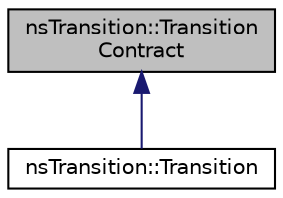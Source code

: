 digraph "nsTransition::TransitionContract"
{
 // LATEX_PDF_SIZE
  edge [fontname="Helvetica",fontsize="10",labelfontname="Helvetica",labelfontsize="10"];
  node [fontname="Helvetica",fontsize="10",shape=record];
  Node1 [label="nsTransition::Transition\lContract",height=0.2,width=0.4,color="black", fillcolor="grey75", style="filled", fontcolor="black",tooltip="Une classe contenant des paramètres pour créer une transition."];
  Node1 -> Node2 [dir="back",color="midnightblue",fontsize="10",style="solid",fontname="Helvetica"];
  Node2 [label="nsTransition::Transition",height=0.2,width=0.4,color="black", fillcolor="white", style="filled",URL="$classns_transition_1_1_transition.html",tooltip="Une classe représentant un TransitionContract en cours de lecture."];
}

